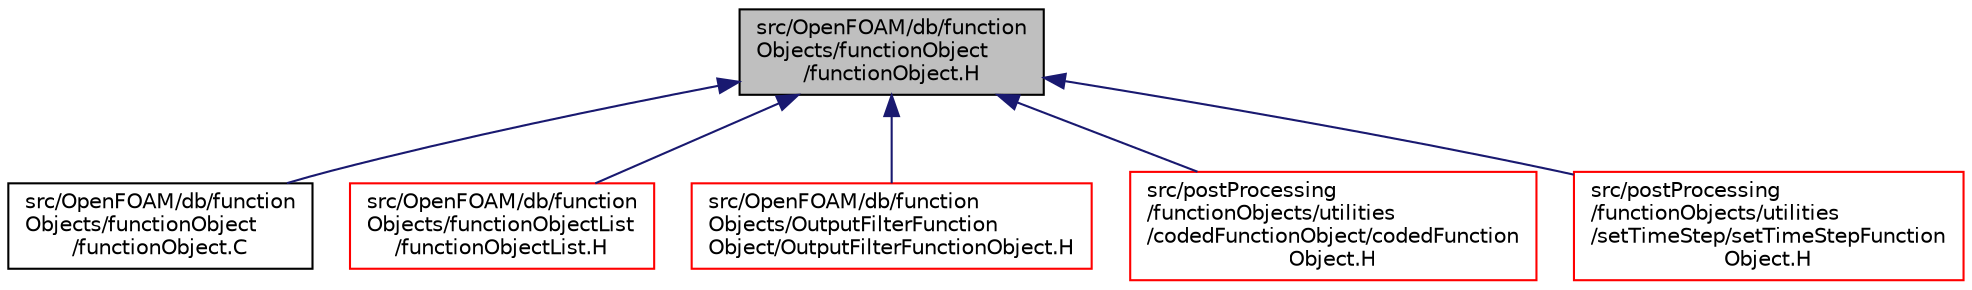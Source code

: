 digraph "src/OpenFOAM/db/functionObjects/functionObject/functionObject.H"
{
  bgcolor="transparent";
  edge [fontname="Helvetica",fontsize="10",labelfontname="Helvetica",labelfontsize="10"];
  node [fontname="Helvetica",fontsize="10",shape=record];
  Node1 [label="src/OpenFOAM/db/function\lObjects/functionObject\l/functionObject.H",height=0.2,width=0.4,color="black", fillcolor="grey75", style="filled", fontcolor="black"];
  Node1 -> Node2 [dir="back",color="midnightblue",fontsize="10",style="solid",fontname="Helvetica"];
  Node2 [label="src/OpenFOAM/db/function\lObjects/functionObject\l/functionObject.C",height=0.2,width=0.4,color="black",URL="$a07730.html"];
  Node1 -> Node3 [dir="back",color="midnightblue",fontsize="10",style="solid",fontname="Helvetica"];
  Node3 [label="src/OpenFOAM/db/function\lObjects/functionObjectList\l/functionObjectList.H",height=0.2,width=0.4,color="red",URL="$a07737.html"];
  Node1 -> Node4 [dir="back",color="midnightblue",fontsize="10",style="solid",fontname="Helvetica"];
  Node4 [label="src/OpenFOAM/db/function\lObjects/OutputFilterFunction\lObject/OutputFilterFunctionObject.H",height=0.2,width=0.4,color="red",URL="$a07741.html"];
  Node1 -> Node5 [dir="back",color="midnightblue",fontsize="10",style="solid",fontname="Helvetica"];
  Node5 [label="src/postProcessing\l/functionObjects/utilities\l/codedFunctionObject/codedFunction\lObject.H",height=0.2,width=0.4,color="red",URL="$a09340.html"];
  Node1 -> Node6 [dir="back",color="midnightblue",fontsize="10",style="solid",fontname="Helvetica"];
  Node6 [label="src/postProcessing\l/functionObjects/utilities\l/setTimeStep/setTimeStepFunction\lObject.H",height=0.2,width=0.4,color="red",URL="$a09385.html"];
}
